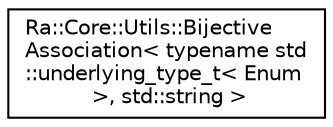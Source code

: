digraph "Graphical Class Hierarchy"
{
 // INTERACTIVE_SVG=YES
 // LATEX_PDF_SIZE
  edge [fontname="Helvetica",fontsize="10",labelfontname="Helvetica",labelfontsize="10"];
  node [fontname="Helvetica",fontsize="10",shape=record];
  rankdir="LR";
  Node0 [label="Ra::Core::Utils::Bijective\lAssociation\< typename std\l::underlying_type_t\< Enum\l \>, std::string \>",height=0.2,width=0.4,color="black", fillcolor="white", style="filled",URL="$classRa_1_1Core_1_1Utils_1_1BijectiveAssociation.html",tooltip=" "];
}
